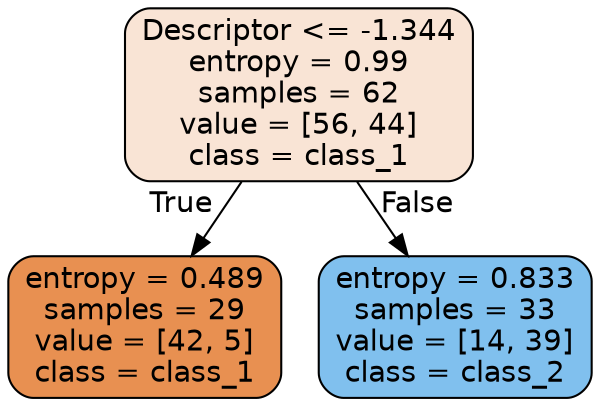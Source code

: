 digraph Tree {
node [shape=box, style="filled, rounded", color="black", fontname="helvetica"] ;
edge [fontname="helvetica"] ;
0 [label="Descriptor <= -1.344\nentropy = 0.99\nsamples = 62\nvalue = [56, 44]\nclass = class_1", fillcolor="#f9e4d5"] ;
1 [label="entropy = 0.489\nsamples = 29\nvalue = [42, 5]\nclass = class_1", fillcolor="#e89051"] ;
0 -> 1 [labeldistance=2.5, labelangle=45, headlabel="True"] ;
2 [label="entropy = 0.833\nsamples = 33\nvalue = [14, 39]\nclass = class_2", fillcolor="#80c0ee"] ;
0 -> 2 [labeldistance=2.5, labelangle=-45, headlabel="False"] ;
}